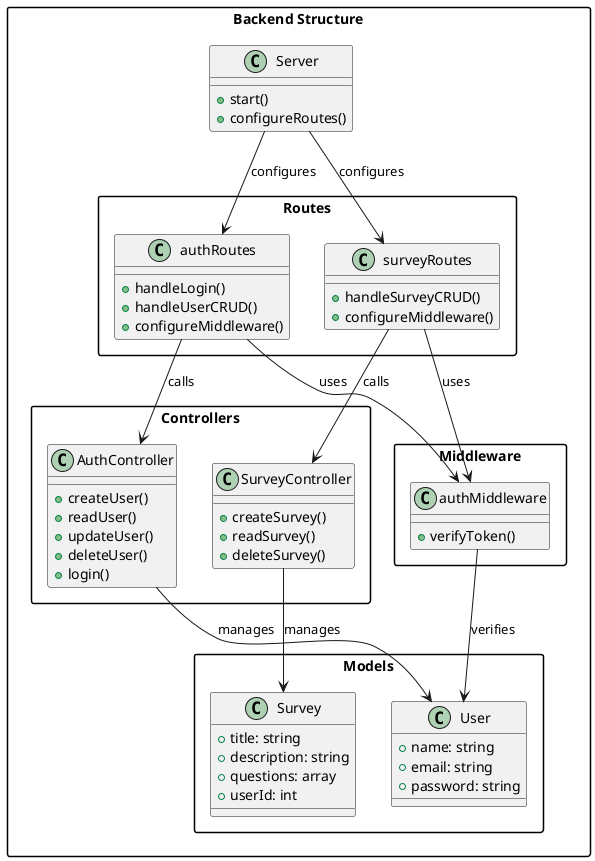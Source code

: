@startuml
skinparam packageStyle rect

package "Backend Structure" {
    package "Controllers" {
        class AuthController {
            + createUser()
            + readUser()
            + updateUser()
            + deleteUser()
            + login()
        }
        class SurveyController {
            + createSurvey()
            + readSurvey()
            + deleteSurvey()
        }
    }

    package "Middleware" {
        class authMiddleware {
            + verifyToken()
        }
    }

    package "Models" {
        class User {
            + name: string
            + email: string
            + password: string
        }
        class Survey {
            + title: string
            + description: string
            + questions: array
            + userId: int
        }
    }

    package "Routes" {
        class authRoutes {
            + handleLogin()
            + handleUserCRUD()
            + configureMiddleware()
        }
        class surveyRoutes {
            + handleSurveyCRUD()
            + configureMiddleware()
        }
    }

    class Server {
        + start()
        + configureRoutes()
    }

    authRoutes --> AuthController : "calls"
    surveyRoutes --> SurveyController : "calls"
    Server --> authRoutes : "configures"
    Server --> surveyRoutes : "configures"
    authRoutes -down-> authMiddleware : "uses"
    surveyRoutes -down-> authMiddleware : "uses"
    authMiddleware --> User : "verifies"
    SurveyController --> Survey : "manages"
    AuthController --> User : "manages"
}
@enduml
